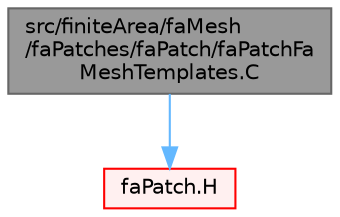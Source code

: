 digraph "src/finiteArea/faMesh/faPatches/faPatch/faPatchFaMeshTemplates.C"
{
 // LATEX_PDF_SIZE
  bgcolor="transparent";
  edge [fontname=Helvetica,fontsize=10,labelfontname=Helvetica,labelfontsize=10];
  node [fontname=Helvetica,fontsize=10,shape=box,height=0.2,width=0.4];
  Node1 [id="Node000001",label="src/finiteArea/faMesh\l/faPatches/faPatch/faPatchFa\lMeshTemplates.C",height=0.2,width=0.4,color="gray40", fillcolor="grey60", style="filled", fontcolor="black",tooltip=" "];
  Node1 -> Node2 [id="edge1_Node000001_Node000002",color="steelblue1",style="solid",tooltip=" "];
  Node2 [id="Node000002",label="faPatch.H",height=0.2,width=0.4,color="red", fillcolor="#FFF0F0", style="filled",URL="$faPatch_8H.html",tooltip=" "];
}
